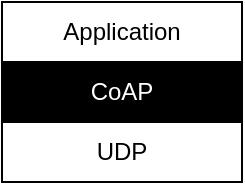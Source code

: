 <mxfile version="16.5.2" type="github">
  <diagram id="EGsvSg87JPhMQienTc2f" name="Page-1">
    <mxGraphModel dx="1425" dy="779" grid="1" gridSize="10" guides="1" tooltips="1" connect="1" arrows="1" fold="1" page="1" pageScale="1" pageWidth="850" pageHeight="1100" math="0" shadow="0">
      <root>
        <mxCell id="0" />
        <mxCell id="1" parent="0" />
        <mxCell id="bBhaSAR98YRwD001h2is-1" value="Application" style="rounded=0;whiteSpace=wrap;html=1;" vertex="1" parent="1">
          <mxGeometry x="240" y="80" width="120" height="30" as="geometry" />
        </mxCell>
        <mxCell id="bBhaSAR98YRwD001h2is-2" value="&lt;font color=&quot;#ffffff&quot;&gt;CoAP&lt;/font&gt;" style="rounded=0;whiteSpace=wrap;html=1;fillColor=#000000;" vertex="1" parent="1">
          <mxGeometry x="240" y="110" width="120" height="30" as="geometry" />
        </mxCell>
        <mxCell id="bBhaSAR98YRwD001h2is-3" value="UDP" style="rounded=0;whiteSpace=wrap;html=1;" vertex="1" parent="1">
          <mxGeometry x="240" y="140" width="120" height="30" as="geometry" />
        </mxCell>
      </root>
    </mxGraphModel>
  </diagram>
</mxfile>
